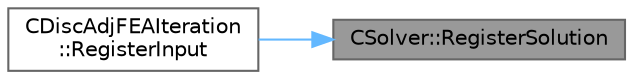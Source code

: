 digraph "CSolver::RegisterSolution"
{
 // LATEX_PDF_SIZE
  bgcolor="transparent";
  edge [fontname=Helvetica,fontsize=10,labelfontname=Helvetica,labelfontsize=10];
  node [fontname=Helvetica,fontsize=10,shape=box,height=0.2,width=0.4];
  rankdir="RL";
  Node1 [id="Node000001",label="CSolver::RegisterSolution",height=0.2,width=0.4,color="gray40", fillcolor="grey60", style="filled", fontcolor="black",tooltip="A virtual member."];
  Node1 -> Node2 [id="edge1_Node000001_Node000002",dir="back",color="steelblue1",style="solid",tooltip=" "];
  Node2 [id="Node000002",label="CDiscAdjFEAIteration\l::RegisterInput",height=0.2,width=0.4,color="grey40", fillcolor="white", style="filled",URL="$classCDiscAdjFEAIteration.html#a86b48ba622181ee0a5927239f2945d80",tooltip="Registers all input variables of the FEM iteration."];
}
